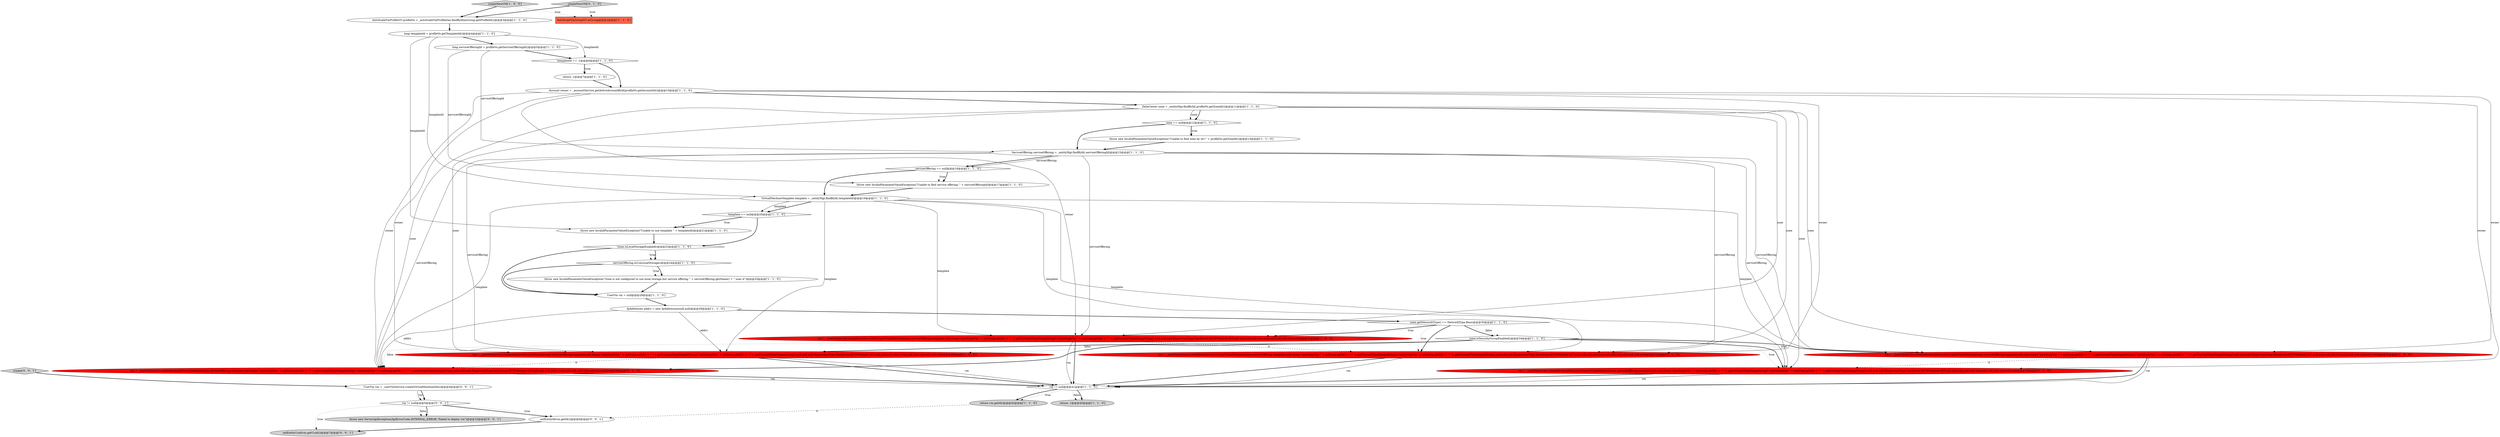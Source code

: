 digraph {
32 [style = filled, label = "vm = _userVmService.createBasicSecurityGroupVirtualMachine(zone,serviceOffering,template,null,owner,\"autoScaleVm-\" + asGroup.getId() + \"-\" + getCurrentTimeStampString(),\"autoScaleVm-\" + asGroup.getId() + \"-\" + getCurrentTimeStampString(),null,null,null,HypervisorType.XenServer,HTTPMethod.GET,null,null,null,null,true,null,null,null,null,null,null,null)@@@31@@@['0', '1', '0']", fillcolor = red, shape = ellipse image = "AAA1AAABBB2BBB"];
23 [style = filled, label = "DataCenter zone = _entityMgr.findById(,profileVo.getZoneId())@@@11@@@['1', '1', '0']", fillcolor = white, shape = ellipse image = "AAA0AAABBB1BBB"];
3 [style = filled, label = "throw new InvalidParameterValueException(\"Unable to use template \" + templateId)@@@21@@@['1', '1', '0']", fillcolor = white, shape = ellipse image = "AAA0AAABBB1BBB"];
10 [style = filled, label = "serviceOffering.isUseLocalStorage()@@@24@@@['1', '1', '0']", fillcolor = white, shape = diamond image = "AAA0AAABBB1BBB"];
38 [style = filled, label = "throw new ServerApiException(ApiErrorCode.INTERNAL_ERROR,\"Failed to deploy vm\")@@@10@@@['0', '0', '1']", fillcolor = lightgray, shape = ellipse image = "AAA0AAABBB3BBB"];
34 [style = filled, label = "UserVm vm = _userVmService.createVirtualMachine(this)@@@4@@@['0', '0', '1']", fillcolor = white, shape = ellipse image = "AAA0AAABBB3BBB"];
18 [style = filled, label = "templateId == -1@@@6@@@['1', '1', '0']", fillcolor = white, shape = diamond image = "AAA0AAABBB1BBB"];
36 [style = filled, label = "setEntityUuid(vm.getUuid())@@@7@@@['0', '0', '1']", fillcolor = lightgray, shape = ellipse image = "AAA0AAABBB3BBB"];
39 [style = filled, label = "setEntityId(vm.getId())@@@6@@@['0', '0', '1']", fillcolor = white, shape = ellipse image = "AAA0AAABBB3BBB"];
14 [style = filled, label = "vm = _userVmService.createAdvancedSecurityGroupVirtualMachine(zone,serviceOffering,template,null,null,owner,\"autoScaleVm-\" + asGroup.getId() + \"-\" + getCurrentTimeStampString(),\"autoScaleVm-\" + asGroup.getId() + \"-\" + getCurrentTimeStampString(),null,null,null,HypervisorType.XenServer,HTTPMethod.GET,null,null,null,null,true,null,null,null,null,null,null)@@@35@@@['1', '0', '0']", fillcolor = red, shape = ellipse image = "AAA1AAABBB1BBB"];
11 [style = filled, label = "vm = _userVmService.createBasicSecurityGroupVirtualMachine(zone,serviceOffering,template,null,owner,\"autoScaleVm-\" + asGroup.getId() + \"-\" + getCurrentTimeStampString(),\"autoScaleVm-\" + asGroup.getId() + \"-\" + getCurrentTimeStampString(),null,null,null,HypervisorType.XenServer,HTTPMethod.GET,null,null,null,null,true,null,null,null,null,null,null)@@@31@@@['1', '0', '0']", fillcolor = red, shape = ellipse image = "AAA1AAABBB1BBB"];
26 [style = filled, label = "zone.getNetworkType() == NetworkType.Basic@@@30@@@['1', '1', '0']", fillcolor = white, shape = diamond image = "AAA0AAABBB1BBB"];
1 [style = filled, label = "createNewVM['1', '0', '0']", fillcolor = lightgray, shape = diamond image = "AAA0AAABBB1BBB"];
9 [style = filled, label = "return -1@@@45@@@['1', '1', '0']", fillcolor = lightgray, shape = ellipse image = "AAA0AAABBB1BBB"];
37 [style = filled, label = "create['0', '0', '1']", fillcolor = lightgray, shape = diamond image = "AAA0AAABBB3BBB"];
8 [style = filled, label = "vm = _userVmService.createAdvancedVirtualMachine(zone,serviceOffering,template,null,owner,\"autoScaleVm-\" + asGroup.getId() + \"-\" + getCurrentTimeStampString(),\"autoScaleVm-\" + asGroup.getId() + \"-\" + getCurrentTimeStampString(),null,null,null,HypervisorType.XenServer,HTTPMethod.GET,null,null,null,addrs,true,null,null,null,null,null,null)@@@38@@@['1', '0', '0']", fillcolor = red, shape = ellipse image = "AAA1AAABBB1BBB"];
33 [style = filled, label = "vm = _userVmService.createAdvancedVirtualMachine(zone,serviceOffering,template,null,owner,\"autoScaleVm-\" + asGroup.getId() + \"-\" + getCurrentTimeStampString(),\"autoScaleVm-\" + asGroup.getId() + \"-\" + getCurrentTimeStampString(),null,null,null,HypervisorType.XenServer,HTTPMethod.GET,null,null,null,addrs,true,null,null,null,null,null,null,null)@@@38@@@['0', '1', '0']", fillcolor = red, shape = ellipse image = "AAA1AAABBB2BBB"];
12 [style = filled, label = "zone == null@@@12@@@['1', '1', '0']", fillcolor = white, shape = diamond image = "AAA0AAABBB1BBB"];
16 [style = filled, label = "!zone.isLocalStorageEnabled()@@@23@@@['1', '1', '0']", fillcolor = white, shape = diamond image = "AAA0AAABBB1BBB"];
21 [style = filled, label = "return vm.getId()@@@42@@@['1', '1', '0']", fillcolor = lightgray, shape = ellipse image = "AAA0AAABBB1BBB"];
2 [style = filled, label = "long serviceOfferingId = profileVo.getServiceOfferingId()@@@5@@@['1', '1', '0']", fillcolor = white, shape = ellipse image = "AAA0AAABBB1BBB"];
25 [style = filled, label = "IpAddresses addrs = new IpAddresses(null,null)@@@29@@@['1', '1', '0']", fillcolor = white, shape = ellipse image = "AAA0AAABBB1BBB"];
35 [style = filled, label = "vm != null@@@5@@@['0', '0', '1']", fillcolor = white, shape = diamond image = "AAA0AAABBB3BBB"];
28 [style = filled, label = "zone.isSecurityGroupEnabled()@@@34@@@['1', '1', '0']", fillcolor = white, shape = diamond image = "AAA0AAABBB1BBB"];
0 [style = filled, label = "AutoScaleVmProfileVO profileVo = _autoScaleVmProfileDao.findById(asGroup.getProfileId())@@@3@@@['1', '1', '0']", fillcolor = white, shape = ellipse image = "AAA0AAABBB1BBB"];
7 [style = filled, label = "template == null@@@20@@@['1', '1', '0']", fillcolor = white, shape = diamond image = "AAA0AAABBB1BBB"];
19 [style = filled, label = "UserVm vm = null@@@28@@@['1', '1', '0']", fillcolor = white, shape = ellipse image = "AAA0AAABBB1BBB"];
5 [style = filled, label = "Account owner = _accountService.getActiveAccountById(profileVo.getAccountId())@@@10@@@['1', '1', '0']", fillcolor = white, shape = ellipse image = "AAA0AAABBB1BBB"];
29 [style = filled, label = "VirtualMachineTemplate template = _entityMgr.findById(,templateId)@@@19@@@['1', '1', '0']", fillcolor = white, shape = ellipse image = "AAA0AAABBB1BBB"];
4 [style = filled, label = "AutoScaleVmGroupVO asGroup@@@2@@@['1', '1', '0']", fillcolor = tomato, shape = box image = "AAA0AAABBB1BBB"];
24 [style = filled, label = "vm != null@@@41@@@['1', '1', '0']", fillcolor = white, shape = diamond image = "AAA0AAABBB1BBB"];
20 [style = filled, label = "throw new InvalidParameterValueException(\"Unable to find service offering: \" + serviceOfferingId)@@@17@@@['1', '1', '0']", fillcolor = white, shape = ellipse image = "AAA0AAABBB1BBB"];
22 [style = filled, label = "long templateId = profileVo.getTemplateId()@@@4@@@['1', '1', '0']", fillcolor = white, shape = ellipse image = "AAA0AAABBB1BBB"];
15 [style = filled, label = "serviceOffering == null@@@16@@@['1', '1', '0']", fillcolor = white, shape = diamond image = "AAA0AAABBB1BBB"];
27 [style = filled, label = "ServiceOffering serviceOffering = _entityMgr.findById(,serviceOfferingId)@@@15@@@['1', '1', '0']", fillcolor = white, shape = ellipse image = "AAA0AAABBB1BBB"];
30 [style = filled, label = "vm = _userVmService.createAdvancedSecurityGroupVirtualMachine(zone,serviceOffering,template,null,null,owner,\"autoScaleVm-\" + asGroup.getId() + \"-\" + getCurrentTimeStampString(),\"autoScaleVm-\" + asGroup.getId() + \"-\" + getCurrentTimeStampString(),null,null,null,HypervisorType.XenServer,HTTPMethod.GET,null,null,null,null,true,null,null,null,null,null,null,null)@@@35@@@['0', '1', '0']", fillcolor = red, shape = ellipse image = "AAA1AAABBB2BBB"];
6 [style = filled, label = "throw new InvalidParameterValueException(\"Unable to find zone by id=\" + profileVo.getZoneId())@@@13@@@['1', '1', '0']", fillcolor = white, shape = ellipse image = "AAA0AAABBB1BBB"];
17 [style = filled, label = "return -1@@@7@@@['1', '1', '0']", fillcolor = white, shape = ellipse image = "AAA0AAABBB1BBB"];
31 [style = filled, label = "createNewVM['0', '1', '0']", fillcolor = lightgray, shape = diamond image = "AAA0AAABBB2BBB"];
13 [style = filled, label = "throw new InvalidParameterValueException(\"Zone is not configured to use local storage but service offering \" + serviceOffering.getName() + \" uses it\")@@@25@@@['1', '1', '0']", fillcolor = white, shape = ellipse image = "AAA0AAABBB1BBB"];
11->32 [style = dashed, label="0"];
14->24 [style = bold, label=""];
2->27 [style = solid, label="serviceOfferingId"];
23->33 [style = solid, label="zone"];
32->24 [style = solid, label="vm"];
8->33 [style = dashed, label="0"];
10->19 [style = bold, label=""];
27->30 [style = solid, label="serviceOffering"];
22->29 [style = solid, label="templateId"];
28->14 [style = dotted, label="true"];
15->20 [style = dotted, label="true"];
3->16 [style = bold, label=""];
16->10 [style = dotted, label="true"];
27->15 [style = bold, label=""];
26->11 [style = bold, label=""];
28->14 [style = bold, label=""];
2->20 [style = solid, label="serviceOfferingId"];
26->28 [style = dotted, label="false"];
28->30 [style = dotted, label="true"];
33->24 [style = solid, label="vm"];
5->11 [style = solid, label="owner"];
24->21 [style = bold, label=""];
15->20 [style = bold, label=""];
7->16 [style = bold, label=""];
23->11 [style = solid, label="zone"];
5->32 [style = solid, label="owner"];
27->14 [style = solid, label="serviceOffering"];
23->12 [style = bold, label=""];
35->38 [style = bold, label=""];
26->28 [style = bold, label=""];
24->21 [style = dotted, label="true"];
11->24 [style = solid, label="vm"];
28->33 [style = dotted, label="false"];
17->5 [style = bold, label=""];
26->32 [style = bold, label=""];
27->15 [style = solid, label="serviceOffering"];
5->23 [style = bold, label=""];
28->30 [style = bold, label=""];
29->8 [style = solid, label="template"];
2->18 [style = bold, label=""];
1->4 [style = dotted, label="true"];
1->0 [style = bold, label=""];
16->19 [style = bold, label=""];
34->35 [style = solid, label="vm"];
19->25 [style = bold, label=""];
29->14 [style = solid, label="template"];
30->24 [style = solid, label="vm"];
22->3 [style = solid, label="templateId"];
25->8 [style = solid, label="addrs"];
28->8 [style = dotted, label="false"];
12->6 [style = dotted, label="true"];
26->32 [style = dotted, label="true"];
27->11 [style = solid, label="serviceOffering"];
25->26 [style = bold, label=""];
27->32 [style = solid, label="serviceOffering"];
29->33 [style = solid, label="template"];
18->17 [style = dotted, label="true"];
34->35 [style = bold, label=""];
15->29 [style = bold, label=""];
8->24 [style = bold, label=""];
30->24 [style = bold, label=""];
22->2 [style = bold, label=""];
31->0 [style = bold, label=""];
35->39 [style = bold, label=""];
24->9 [style = dotted, label="false"];
11->24 [style = bold, label=""];
25->33 [style = solid, label="addrs"];
21->39 [style = dashed, label="0"];
29->32 [style = solid, label="template"];
6->27 [style = bold, label=""];
13->19 [style = bold, label=""];
27->33 [style = solid, label="serviceOffering"];
10->13 [style = bold, label=""];
10->13 [style = dotted, label="true"];
35->38 [style = dotted, label="false"];
33->24 [style = bold, label=""];
28->8 [style = bold, label=""];
27->8 [style = solid, label="serviceOffering"];
26->11 [style = dotted, label="true"];
22->18 [style = solid, label="templateId"];
12->27 [style = bold, label=""];
24->9 [style = bold, label=""];
23->32 [style = solid, label="zone"];
35->39 [style = dotted, label="true"];
14->24 [style = solid, label="vm"];
20->29 [style = bold, label=""];
16->10 [style = bold, label=""];
5->30 [style = solid, label="owner"];
5->33 [style = solid, label="owner"];
35->36 [style = dotted, label="true"];
29->11 [style = solid, label="template"];
18->17 [style = bold, label=""];
23->8 [style = solid, label="zone"];
8->24 [style = solid, label="vm"];
23->12 [style = solid, label="zone"];
12->6 [style = bold, label=""];
7->3 [style = bold, label=""];
29->30 [style = solid, label="template"];
28->33 [style = bold, label=""];
23->30 [style = solid, label="zone"];
7->3 [style = dotted, label="true"];
18->5 [style = bold, label=""];
0->22 [style = bold, label=""];
37->34 [style = bold, label=""];
14->30 [style = dashed, label="0"];
29->7 [style = bold, label=""];
29->7 [style = solid, label="template"];
5->14 [style = solid, label="owner"];
5->8 [style = solid, label="owner"];
32->24 [style = bold, label=""];
39->36 [style = bold, label=""];
23->14 [style = solid, label="zone"];
31->4 [style = dotted, label="true"];
}
